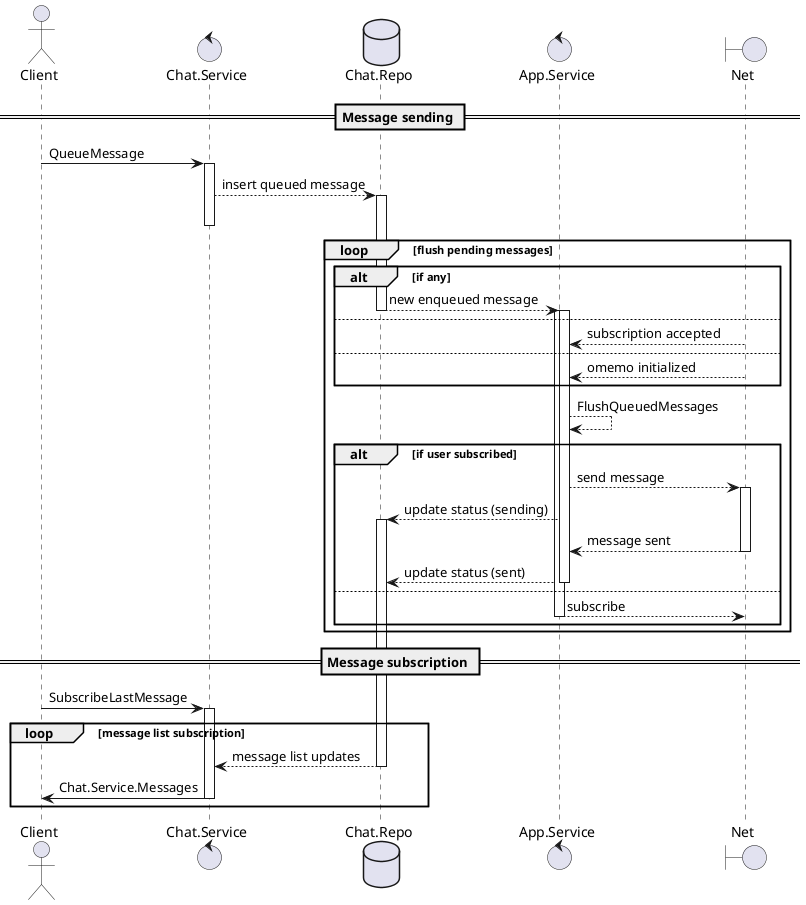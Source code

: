 @startuml

actor Client
control Chat.Service
database Chat.Repo
control App.Service
boundary Net

== Message sending ==

Client -> Chat.Service: QueueMessage
activate Chat.Service
Chat.Service --> Chat.Repo: insert queued message
activate Chat.Repo
deactivate Chat.Service
loop flush pending messages
    alt if any
        Chat.Repo --> App.Service: new enqueued message
        deactivate Chat.Repo
        activate App.Service
        activate App.Service
    else
        Net -->  App.Service: subscription accepted
    else
        Net -->  App.Service: omemo initialized
    end
    App.Service --> App.Service: FlushQueuedMessages

    alt if user subscribed
        App.Service --> Net: send message
        activate Net
        App.Service --> Chat.Repo: update status (sending)
        activate Chat.Repo
        App.Service <-- Net: message sent
        deactivate Net
        App.Service --> Chat.Repo: update status (sent)
    else
        deactivate App.Service
        App.Service --> Net: subscribe
        deactivate App.Service
    end
end

== Message subscription ==

Client -> Chat.Service: SubscribeLastMessage

loop message list subscription
    activate Chat.Service
    Chat.Service <-- Chat.Repo: message list updates
    deactivate Chat.Repo
    Client <- Chat.Service: Chat.Service.Messages
    deactivate Chat.Service
end
@enduml
